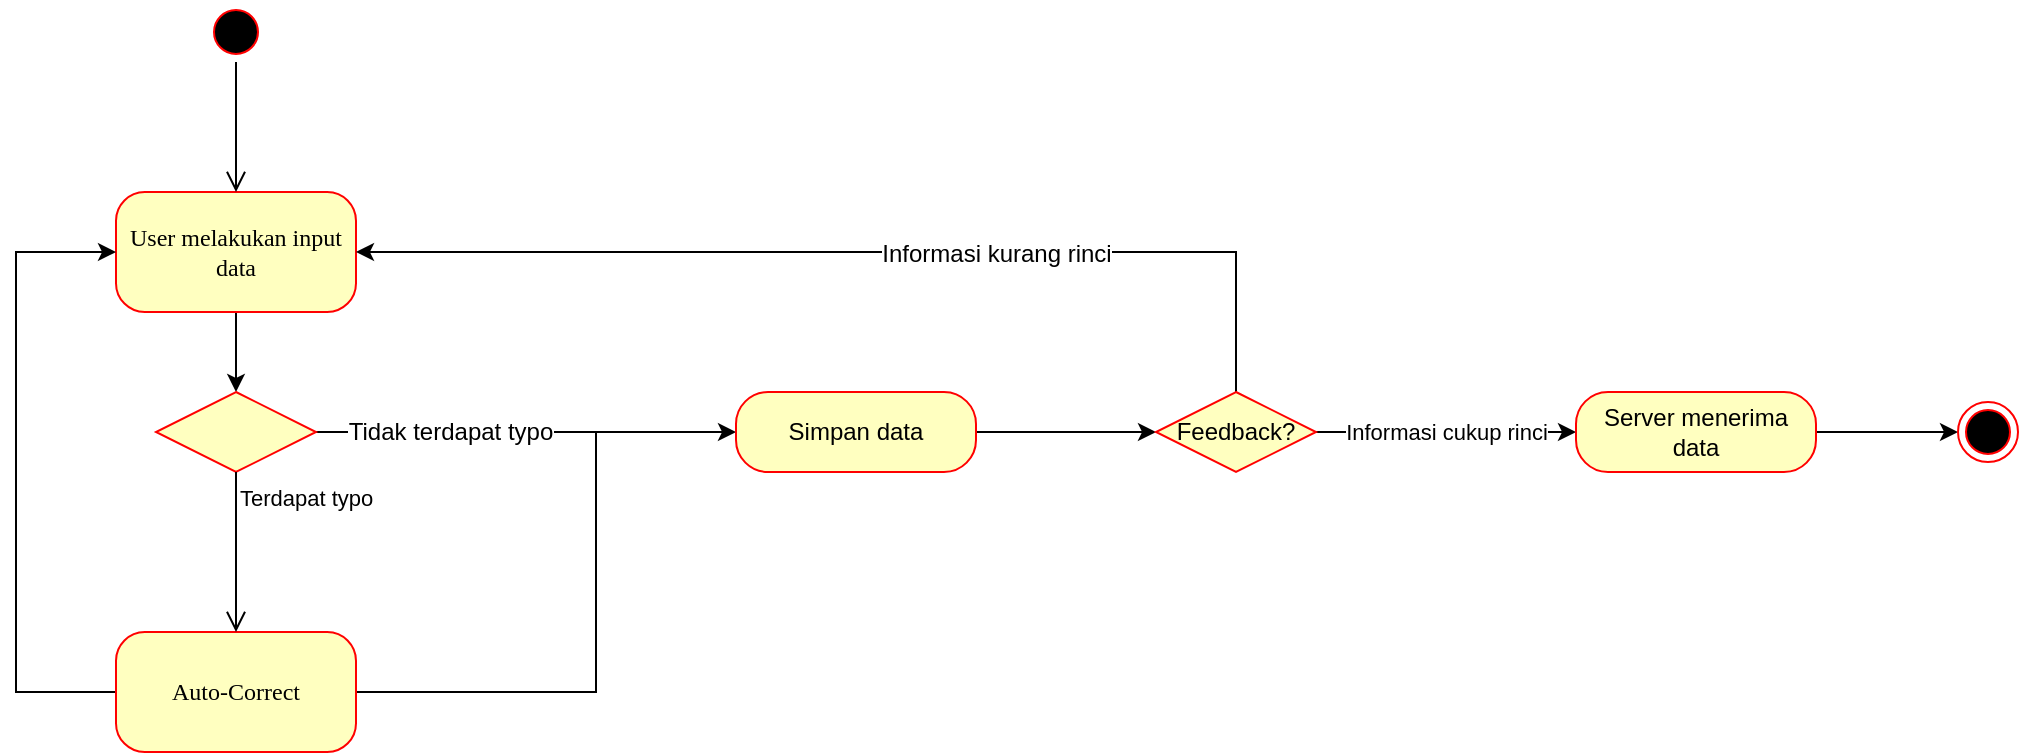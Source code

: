 <mxfile version="12.7.4" type="github">
  <diagram id="_uxlIRpXxUCIxdz3rcBY" name="Page-1">
    <mxGraphModel dx="898" dy="482" grid="1" gridSize="10" guides="1" tooltips="1" connect="1" arrows="1" fold="1" page="1" pageScale="1" pageWidth="827" pageHeight="1169" math="0" shadow="0">
      <root>
        <mxCell id="0" />
        <mxCell id="1" parent="0" />
        <mxCell id="Ao543wjSGNBjirsRqFeG-1" style="edgeStyle=orthogonalEdgeStyle;rounded=0;orthogonalLoop=1;jettySize=auto;html=1;exitX=0.5;exitY=1;exitDx=0;exitDy=0;entryX=0.5;entryY=0;entryDx=0;entryDy=0;" edge="1" parent="1" source="Ao543wjSGNBjirsRqFeG-2" target="Ao543wjSGNBjirsRqFeG-10">
          <mxGeometry relative="1" as="geometry" />
        </mxCell>
        <mxCell id="Ao543wjSGNBjirsRqFeG-2" value="User melakukan input data" style="rounded=1;whiteSpace=wrap;html=1;arcSize=24;fillColor=#ffffc0;strokeColor=#ff0000;shadow=0;comic=0;labelBackgroundColor=none;fontFamily=Verdana;fontSize=12;fontColor=#000000;align=center;" vertex="1" parent="1">
          <mxGeometry x="290" y="270" width="120" height="60" as="geometry" />
        </mxCell>
        <mxCell id="Ao543wjSGNBjirsRqFeG-3" style="edgeStyle=elbowEdgeStyle;html=1;labelBackgroundColor=none;endArrow=open;endSize=8;strokeColor=#000000;fontFamily=Verdana;fontSize=12;align=left;" edge="1" parent="1" source="Ao543wjSGNBjirsRqFeG-4" target="Ao543wjSGNBjirsRqFeG-2">
          <mxGeometry relative="1" as="geometry" />
        </mxCell>
        <mxCell id="Ao543wjSGNBjirsRqFeG-4" value="" style="ellipse;html=1;shape=startState;fillColor=#000000;strokeColor=#ff0000;rounded=1;shadow=0;comic=0;labelBackgroundColor=none;fontFamily=Verdana;fontSize=12;fontColor=#000000;align=center;direction=south;" vertex="1" parent="1">
          <mxGeometry x="335" y="175" width="30" height="30" as="geometry" />
        </mxCell>
        <mxCell id="Ao543wjSGNBjirsRqFeG-5" style="edgeStyle=orthogonalEdgeStyle;rounded=0;orthogonalLoop=1;jettySize=auto;html=1;exitX=0;exitY=0.5;exitDx=0;exitDy=0;entryX=0;entryY=0.5;entryDx=0;entryDy=0;" edge="1" parent="1" source="Ao543wjSGNBjirsRqFeG-7" target="Ao543wjSGNBjirsRqFeG-2">
          <mxGeometry relative="1" as="geometry">
            <Array as="points">
              <mxPoint x="240" y="520" />
              <mxPoint x="240" y="300" />
            </Array>
          </mxGeometry>
        </mxCell>
        <mxCell id="Ao543wjSGNBjirsRqFeG-6" style="edgeStyle=orthogonalEdgeStyle;rounded=0;orthogonalLoop=1;jettySize=auto;html=1;exitX=1;exitY=0.5;exitDx=0;exitDy=0;strokeColor=#000000;endArrow=none;endFill=0;" edge="1" parent="1" source="Ao543wjSGNBjirsRqFeG-7">
          <mxGeometry relative="1" as="geometry">
            <mxPoint x="460" y="390" as="targetPoint" />
            <Array as="points">
              <mxPoint x="530" y="520" />
              <mxPoint x="530" y="390" />
            </Array>
          </mxGeometry>
        </mxCell>
        <mxCell id="Ao543wjSGNBjirsRqFeG-7" value="Auto-Correct" style="rounded=1;whiteSpace=wrap;html=1;arcSize=24;fillColor=#ffffc0;strokeColor=#ff0000;shadow=0;comic=0;labelBackgroundColor=none;fontFamily=Verdana;fontSize=12;fontColor=#000000;align=center;" vertex="1" parent="1">
          <mxGeometry x="290" y="490" width="120" height="60" as="geometry" />
        </mxCell>
        <mxCell id="Ao543wjSGNBjirsRqFeG-8" value="t" style="edgeStyle=orthogonalEdgeStyle;rounded=0;orthogonalLoop=1;jettySize=auto;html=1;exitX=1;exitY=0.5;exitDx=0;exitDy=0;strokeColor=#000000;" edge="1" parent="1" source="Ao543wjSGNBjirsRqFeG-10" target="Ao543wjSGNBjirsRqFeG-13">
          <mxGeometry relative="1" as="geometry" />
        </mxCell>
        <mxCell id="Ao543wjSGNBjirsRqFeG-9" value="Tidak terdapat typo&lt;br&gt;" style="text;html=1;align=center;verticalAlign=middle;resizable=0;points=[];labelBackgroundColor=#ffffff;" vertex="1" connectable="0" parent="Ao543wjSGNBjirsRqFeG-8">
          <mxGeometry x="-0.362" relative="1" as="geometry">
            <mxPoint as="offset" />
          </mxGeometry>
        </mxCell>
        <mxCell id="Ao543wjSGNBjirsRqFeG-10" value="" style="rhombus;whiteSpace=wrap;html=1;fillColor=#ffffc0;strokeColor=#ff0000;" vertex="1" parent="1">
          <mxGeometry x="310" y="370" width="80" height="40" as="geometry" />
        </mxCell>
        <mxCell id="Ao543wjSGNBjirsRqFeG-11" value="Terdapat typo" style="edgeStyle=orthogonalEdgeStyle;html=1;align=left;verticalAlign=top;endArrow=open;endSize=8;strokeColor=#000000;" edge="1" parent="1" source="Ao543wjSGNBjirsRqFeG-10">
          <mxGeometry x="-1" relative="1" as="geometry">
            <mxPoint x="350" y="490" as="targetPoint" />
          </mxGeometry>
        </mxCell>
        <mxCell id="Ao543wjSGNBjirsRqFeG-12" style="edgeStyle=orthogonalEdgeStyle;rounded=0;orthogonalLoop=1;jettySize=auto;html=1;exitX=1;exitY=0.5;exitDx=0;exitDy=0;endArrow=classic;endFill=1;strokeColor=#000000;" edge="1" parent="1" source="Ao543wjSGNBjirsRqFeG-13">
          <mxGeometry relative="1" as="geometry">
            <mxPoint x="810" y="390" as="targetPoint" />
          </mxGeometry>
        </mxCell>
        <mxCell id="Ao543wjSGNBjirsRqFeG-13" value="Simpan data" style="rounded=1;whiteSpace=wrap;html=1;arcSize=40;fontColor=#000000;fillColor=#ffffc0;strokeColor=#ff0000;" vertex="1" parent="1">
          <mxGeometry x="600" y="370" width="120" height="40" as="geometry" />
        </mxCell>
        <mxCell id="Ao543wjSGNBjirsRqFeG-20" style="edgeStyle=orthogonalEdgeStyle;rounded=0;orthogonalLoop=1;jettySize=auto;html=1;exitX=0.5;exitY=0;exitDx=0;exitDy=0;entryX=1;entryY=0.5;entryDx=0;entryDy=0;" edge="1" parent="1" source="Ao543wjSGNBjirsRqFeG-17" target="Ao543wjSGNBjirsRqFeG-2">
          <mxGeometry relative="1" as="geometry" />
        </mxCell>
        <mxCell id="Ao543wjSGNBjirsRqFeG-21" value="Informasi kurang rinci" style="text;html=1;align=center;verticalAlign=middle;resizable=0;points=[];labelBackgroundColor=#ffffff;" vertex="1" connectable="0" parent="Ao543wjSGNBjirsRqFeG-20">
          <mxGeometry x="-0.253" y="1" relative="1" as="geometry">
            <mxPoint as="offset" />
          </mxGeometry>
        </mxCell>
        <mxCell id="Ao543wjSGNBjirsRqFeG-22" value="Informasi cukup rinci" style="edgeStyle=orthogonalEdgeStyle;rounded=0;orthogonalLoop=1;jettySize=auto;html=1;exitX=1;exitY=0.5;exitDx=0;exitDy=0;" edge="1" parent="1" source="Ao543wjSGNBjirsRqFeG-17" target="Ao543wjSGNBjirsRqFeG-23">
          <mxGeometry relative="1" as="geometry">
            <mxPoint x="980" y="390" as="targetPoint" />
          </mxGeometry>
        </mxCell>
        <mxCell id="Ao543wjSGNBjirsRqFeG-17" value="Feedback?" style="rhombus;whiteSpace=wrap;html=1;fillColor=#ffffc0;strokeColor=#ff0000;" vertex="1" parent="1">
          <mxGeometry x="810" y="370" width="80" height="40" as="geometry" />
        </mxCell>
        <mxCell id="Ao543wjSGNBjirsRqFeG-24" style="edgeStyle=orthogonalEdgeStyle;rounded=0;orthogonalLoop=1;jettySize=auto;html=1;exitX=1;exitY=0.5;exitDx=0;exitDy=0;" edge="1" parent="1" source="Ao543wjSGNBjirsRqFeG-23" target="Ao543wjSGNBjirsRqFeG-25">
          <mxGeometry relative="1" as="geometry">
            <mxPoint x="1160" y="389.471" as="targetPoint" />
          </mxGeometry>
        </mxCell>
        <mxCell id="Ao543wjSGNBjirsRqFeG-23" value="Server menerima data" style="rounded=1;whiteSpace=wrap;html=1;arcSize=40;fontColor=#000000;fillColor=#ffffc0;strokeColor=#ff0000;" vertex="1" parent="1">
          <mxGeometry x="1020" y="370" width="120" height="40" as="geometry" />
        </mxCell>
        <mxCell id="Ao543wjSGNBjirsRqFeG-25" value="" style="ellipse;html=1;shape=endState;fillColor=#000000;strokeColor=#ff0000;" vertex="1" parent="1">
          <mxGeometry x="1211" y="375.001" width="30" height="30" as="geometry" />
        </mxCell>
      </root>
    </mxGraphModel>
  </diagram>
</mxfile>

